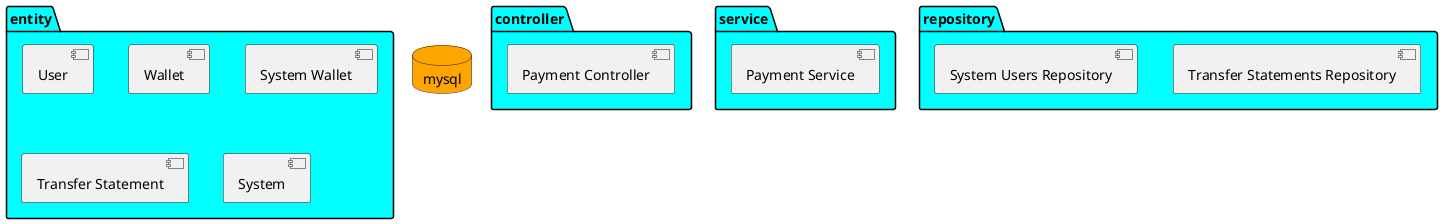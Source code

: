 @startuml
skinparam linetype ortho

package "controller" #aqua {
    [Payment Controller]
}

package "entity" #aqua {
    [User]
    [Wallet]
    [System Wallet]
    [Transfer Statement]
    [System]
}


package "service" #aqua{
    [Payment Service]
}

package "repository" #aqua{
    [Transfer Statements Repository]
    [System Users Repository]

}


database "mysql" #orange




@enduml
